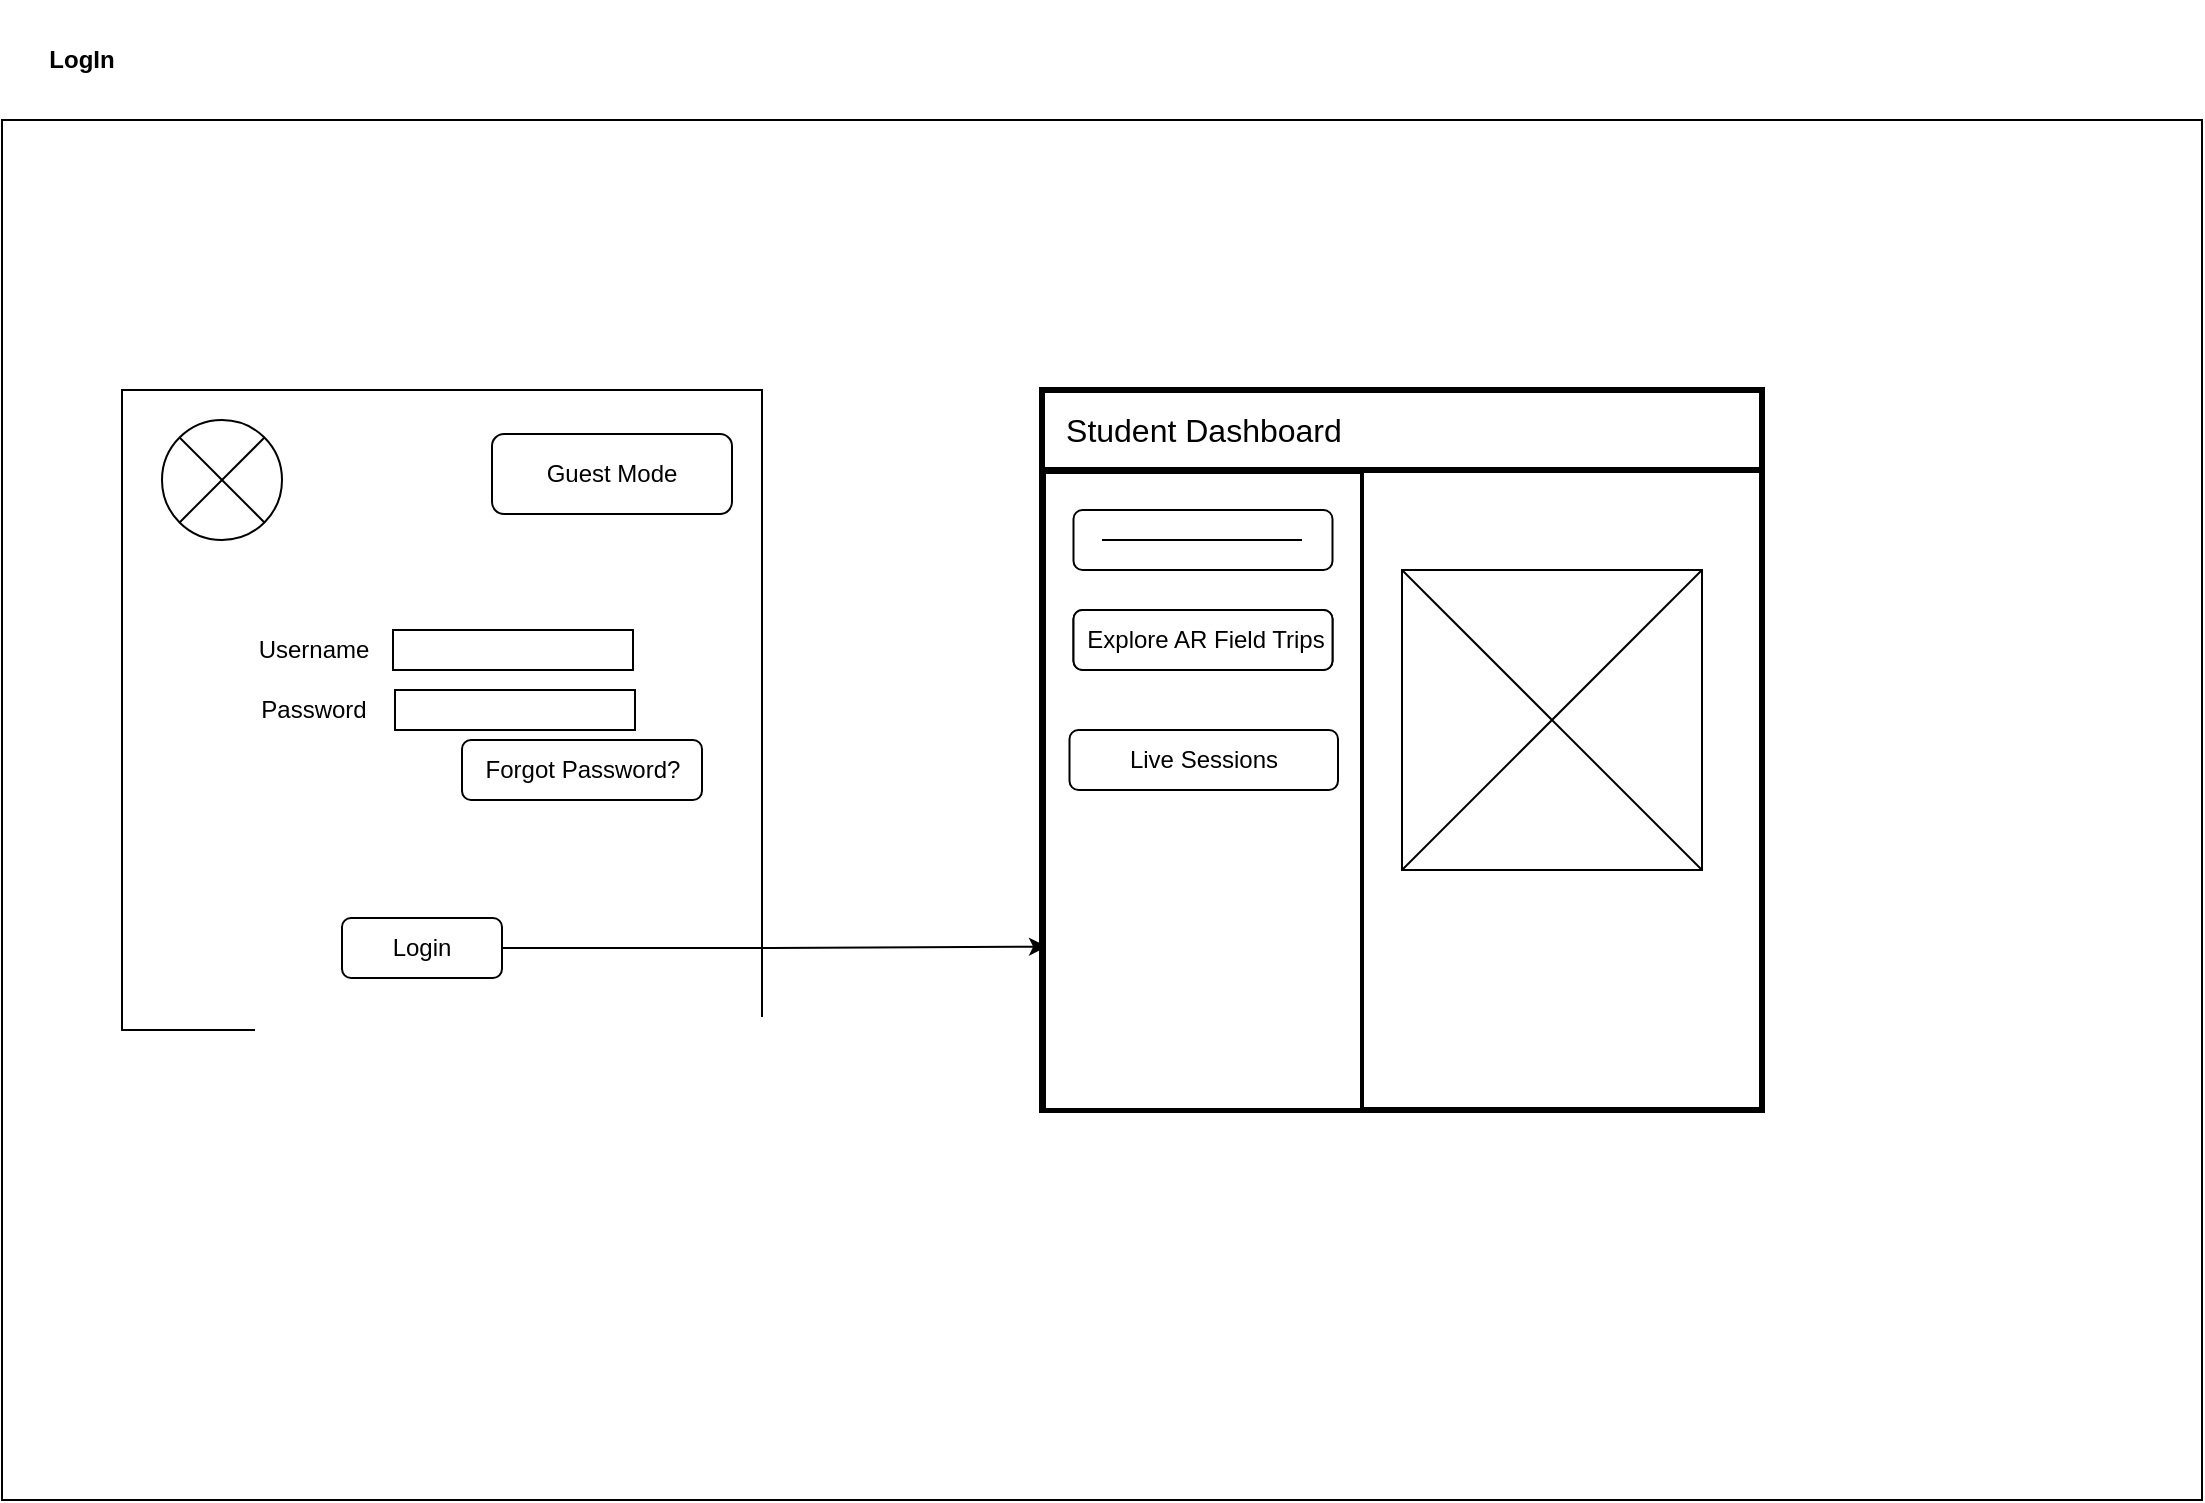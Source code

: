 <mxfile version="24.2.2" type="google">
  <diagram name="Page-1" id="mPHlLV-dtd8rtx97AjwV">
    <mxGraphModel grid="1" page="1" gridSize="10" guides="1" tooltips="1" connect="1" arrows="1" fold="1" pageScale="1" pageWidth="850" pageHeight="1100" math="0" shadow="0">
      <root>
        <mxCell id="0" />
        <mxCell id="1" parent="0" />
        <mxCell id="weUAk9mQgUQjKPLwJQZ1-65" value="" style="rounded=0;whiteSpace=wrap;html=1;" vertex="1" parent="1">
          <mxGeometry x="130" y="-180" width="1100" height="690" as="geometry" />
        </mxCell>
        <mxCell id="weUAk9mQgUQjKPLwJQZ1-37" value="" style="whiteSpace=wrap;html=1;aspect=fixed;" vertex="1" parent="1">
          <mxGeometry x="190" y="-45" width="320" height="320" as="geometry" />
        </mxCell>
        <mxCell id="weUAk9mQgUQjKPLwJQZ1-38" value="Username" style="text;html=1;strokeColor=none;fillColor=none;align=center;verticalAlign=middle;whiteSpace=wrap;rounded=0;" vertex="1" parent="1">
          <mxGeometry x="255.5" y="70" width="60" height="30" as="geometry" />
        </mxCell>
        <mxCell id="weUAk9mQgUQjKPLwJQZ1-39" value="Password" style="text;html=1;strokeColor=none;fillColor=none;align=center;verticalAlign=middle;whiteSpace=wrap;rounded=0;" vertex="1" parent="1">
          <mxGeometry x="255.5" y="100" width="60" height="30" as="geometry" />
        </mxCell>
        <mxCell id="weUAk9mQgUQjKPLwJQZ1-40" value="" style="rounded=0;whiteSpace=wrap;html=1;" vertex="1" parent="1">
          <mxGeometry x="325.5" y="75" width="120" height="20" as="geometry" />
        </mxCell>
        <mxCell id="weUAk9mQgUQjKPLwJQZ1-41" value="" style="rounded=0;whiteSpace=wrap;html=1;" vertex="1" parent="1">
          <mxGeometry x="326.5" y="105" width="120" height="20" as="geometry" />
        </mxCell>
        <mxCell id="weUAk9mQgUQjKPLwJQZ1-42" value="" style="ellipse;whiteSpace=wrap;html=1;aspect=fixed;" vertex="1" parent="1">
          <mxGeometry x="210" y="-30" width="60" height="60" as="geometry" />
        </mxCell>
        <mxCell id="weUAk9mQgUQjKPLwJQZ1-43" value="" style="endArrow=none;html=1;rounded=0;entryX=0;entryY=0;entryDx=0;entryDy=0;exitX=1;exitY=1;exitDx=0;exitDy=0;" edge="1" parent="1" source="weUAk9mQgUQjKPLwJQZ1-42" target="weUAk9mQgUQjKPLwJQZ1-42">
          <mxGeometry width="50" height="50" relative="1" as="geometry">
            <mxPoint x="380" y="140" as="sourcePoint" />
            <mxPoint x="430" y="90" as="targetPoint" />
          </mxGeometry>
        </mxCell>
        <mxCell id="weUAk9mQgUQjKPLwJQZ1-44" value="" style="endArrow=none;html=1;rounded=0;entryX=1;entryY=0;entryDx=0;entryDy=0;exitX=0;exitY=1;exitDx=0;exitDy=0;" edge="1" parent="1" source="weUAk9mQgUQjKPLwJQZ1-42" target="weUAk9mQgUQjKPLwJQZ1-42">
          <mxGeometry width="50" height="50" relative="1" as="geometry">
            <mxPoint x="380" y="140" as="sourcePoint" />
            <mxPoint x="430" y="90" as="targetPoint" />
          </mxGeometry>
        </mxCell>
        <mxCell id="weUAk9mQgUQjKPLwJQZ1-49" style="edgeStyle=orthogonalEdgeStyle;rounded=0;orthogonalLoop=1;jettySize=auto;html=1;entryX=0.007;entryY=0.773;entryDx=0;entryDy=0;entryPerimeter=0;" edge="1" parent="1" source="weUAk9mQgUQjKPLwJQZ1-45" target="weUAk9mQgUQjKPLwJQZ1-50">
          <mxGeometry relative="1" as="geometry">
            <mxPoint x="620" y="234" as="targetPoint" />
          </mxGeometry>
        </mxCell>
        <mxCell id="weUAk9mQgUQjKPLwJQZ1-45" value="Login" style="rounded=1;whiteSpace=wrap;html=1;" vertex="1" parent="1">
          <mxGeometry x="300" y="219" width="80" height="30" as="geometry" />
        </mxCell>
        <mxCell id="weUAk9mQgUQjKPLwJQZ1-46" value="Guest Mode" style="rounded=1;whiteSpace=wrap;html=1;" vertex="1" parent="1">
          <mxGeometry x="375" y="-23" width="120" height="40" as="geometry" />
        </mxCell>
        <mxCell id="weUAk9mQgUQjKPLwJQZ1-47" value="" style="rounded=1;whiteSpace=wrap;html=1;" vertex="1" parent="1">
          <mxGeometry x="360" y="130" width="120" height="30" as="geometry" />
        </mxCell>
        <mxCell id="weUAk9mQgUQjKPLwJQZ1-48" value="Forgot Password?" style="text;html=1;strokeColor=none;fillColor=none;align=center;verticalAlign=middle;whiteSpace=wrap;rounded=0;" vertex="1" parent="1">
          <mxGeometry x="367.5" y="130" width="105" height="30" as="geometry" />
        </mxCell>
        <mxCell id="weUAk9mQgUQjKPLwJQZ1-50" value="" style="whiteSpace=wrap;html=1;aspect=fixed;strokeWidth=3;" vertex="1" parent="1">
          <mxGeometry x="650" y="-45" width="360" height="360" as="geometry" />
        </mxCell>
        <mxCell id="weUAk9mQgUQjKPLwJQZ1-51" value="&amp;nbsp; &amp;nbsp;&lt;font style=&quot;font-size: 16px;&quot;&gt;Student Dashboard&lt;/font&gt;" style="rounded=0;whiteSpace=wrap;html=1;strokeWidth=3;align=left;" vertex="1" parent="1">
          <mxGeometry x="650" y="-45" width="360" height="40" as="geometry" />
        </mxCell>
        <mxCell id="weUAk9mQgUQjKPLwJQZ1-52" value="" style="rounded=0;whiteSpace=wrap;html=1;strokeWidth=2;" vertex="1" parent="1">
          <mxGeometry x="651" y="-4" width="159" height="319" as="geometry" />
        </mxCell>
        <mxCell id="weUAk9mQgUQjKPLwJQZ1-53" value="" style="rounded=1;whiteSpace=wrap;html=1;" vertex="1" parent="1">
          <mxGeometry x="665.75" y="15" width="129.5" height="30" as="geometry" />
        </mxCell>
        <mxCell id="weUAk9mQgUQjKPLwJQZ1-54" value="" style="rounded=1;whiteSpace=wrap;html=1;" vertex="1" parent="1">
          <mxGeometry x="665.75" y="65" width="129.5" height="30" as="geometry" />
        </mxCell>
        <mxCell id="weUAk9mQgUQjKPLwJQZ1-55" value="Live Sessions" style="rounded=1;whiteSpace=wrap;html=1;" vertex="1" parent="1">
          <mxGeometry x="663.75" y="125" width="134.25" height="30" as="geometry" />
        </mxCell>
        <mxCell id="weUAk9mQgUQjKPLwJQZ1-57" value="" style="rounded=0;whiteSpace=wrap;html=1;" vertex="1" parent="1">
          <mxGeometry x="678.38" y="79" width="104.25" height="1" as="geometry" />
        </mxCell>
        <mxCell id="weUAk9mQgUQjKPLwJQZ1-58" value="" style="rounded=1;whiteSpace=wrap;html=1;" vertex="1" parent="1">
          <mxGeometry x="665.75" y="65" width="129.5" height="30" as="geometry" />
        </mxCell>
        <mxCell id="weUAk9mQgUQjKPLwJQZ1-60" value="" style="whiteSpace=wrap;html=1;aspect=fixed;" vertex="1" parent="1">
          <mxGeometry x="830" y="45" width="150" height="150" as="geometry" />
        </mxCell>
        <mxCell id="weUAk9mQgUQjKPLwJQZ1-61" value="" style="endArrow=none;html=1;rounded=0;entryX=1;entryY=0;entryDx=0;entryDy=0;exitX=0;exitY=1;exitDx=0;exitDy=0;" edge="1" parent="1" source="weUAk9mQgUQjKPLwJQZ1-60" target="weUAk9mQgUQjKPLwJQZ1-60">
          <mxGeometry width="50" height="50" relative="1" as="geometry">
            <mxPoint x="840" y="135" as="sourcePoint" />
            <mxPoint x="890" y="85" as="targetPoint" />
          </mxGeometry>
        </mxCell>
        <mxCell id="weUAk9mQgUQjKPLwJQZ1-62" value="" style="endArrow=none;html=1;rounded=0;entryX=0;entryY=0;entryDx=0;entryDy=0;exitX=1;exitY=1;exitDx=0;exitDy=0;" edge="1" parent="1" source="weUAk9mQgUQjKPLwJQZ1-60" target="weUAk9mQgUQjKPLwJQZ1-60">
          <mxGeometry width="50" height="50" relative="1" as="geometry">
            <mxPoint x="840" y="135" as="sourcePoint" />
            <mxPoint x="890" y="85" as="targetPoint" />
          </mxGeometry>
        </mxCell>
        <mxCell id="weUAk9mQgUQjKPLwJQZ1-63" value="Explore AR Field Trips" style="text;html=1;align=center;verticalAlign=middle;whiteSpace=wrap;rounded=0;" vertex="1" parent="1">
          <mxGeometry x="663.75" y="64.5" width="136.25" height="30" as="geometry" />
        </mxCell>
        <mxCell id="weUAk9mQgUQjKPLwJQZ1-66" value="LogIn" style="text;html=1;align=center;verticalAlign=middle;whiteSpace=wrap;rounded=0;fontStyle=1" vertex="1" parent="1">
          <mxGeometry x="130" y="-240" width="80" height="60" as="geometry" />
        </mxCell>
        <mxCell id="weUAk9mQgUQjKPLwJQZ1-69" value="" style="endArrow=none;html=1;rounded=0;" edge="1" parent="1">
          <mxGeometry width="50" height="50" relative="1" as="geometry">
            <mxPoint x="780" y="30" as="sourcePoint" />
            <mxPoint x="680" y="30" as="targetPoint" />
          </mxGeometry>
        </mxCell>
      </root>
    </mxGraphModel>
  </diagram>
</mxfile>
